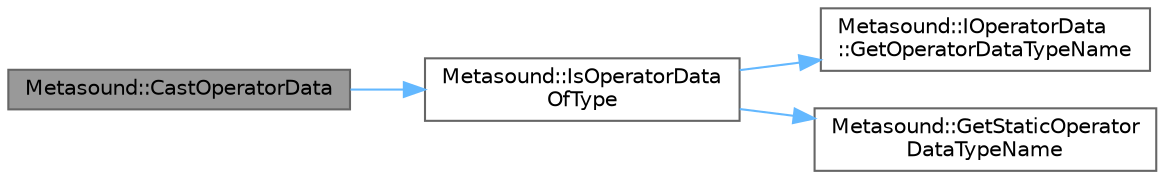 digraph "Metasound::CastOperatorData"
{
 // INTERACTIVE_SVG=YES
 // LATEX_PDF_SIZE
  bgcolor="transparent";
  edge [fontname=Helvetica,fontsize=10,labelfontname=Helvetica,labelfontsize=10];
  node [fontname=Helvetica,fontsize=10,shape=box,height=0.2,width=0.4];
  rankdir="LR";
  Node1 [id="Node000001",label="Metasound::CastOperatorData",height=0.2,width=0.4,color="gray40", fillcolor="grey60", style="filled", fontcolor="black",tooltip="Returns a non-null pointer to a downcast node configuration object if the provided node configuration..."];
  Node1 -> Node2 [id="edge1_Node000001_Node000002",color="steelblue1",style="solid",tooltip=" "];
  Node2 [id="Node000002",label="Metasound::IsOperatorData\lOfType",height=0.2,width=0.4,color="grey40", fillcolor="white", style="filled",URL="$d8/d33/namespaceMetasound.html#a7d3b9773fd2862206fae867fea5e8e4a",tooltip="Returns true if the provided node configuration is of the type T."];
  Node2 -> Node3 [id="edge2_Node000002_Node000003",color="steelblue1",style="solid",tooltip=" "];
  Node3 [id="Node000003",label="Metasound::IOperatorData\l::GetOperatorDataTypeName",height=0.2,width=0.4,color="grey40", fillcolor="white", style="filled",URL="$d8/d7c/classMetasound_1_1IOperatorData.html#abf5051a7e4677dad5722c96a96a758f0",tooltip="Return a typename use for safe downcasting of the IOperatorData."];
  Node2 -> Node4 [id="edge3_Node000002_Node000004",color="steelblue1",style="solid",tooltip=" "];
  Node4 [id="Node000004",label="Metasound::GetStaticOperator\lDataTypeName",height=0.2,width=0.4,color="grey40", fillcolor="white", style="filled",URL="$d8/d33/namespaceMetasound.html#a7ae06aa8d92a7eb9287087f1f5e05b78",tooltip="Returns the type name of the node configuration object."];
}
